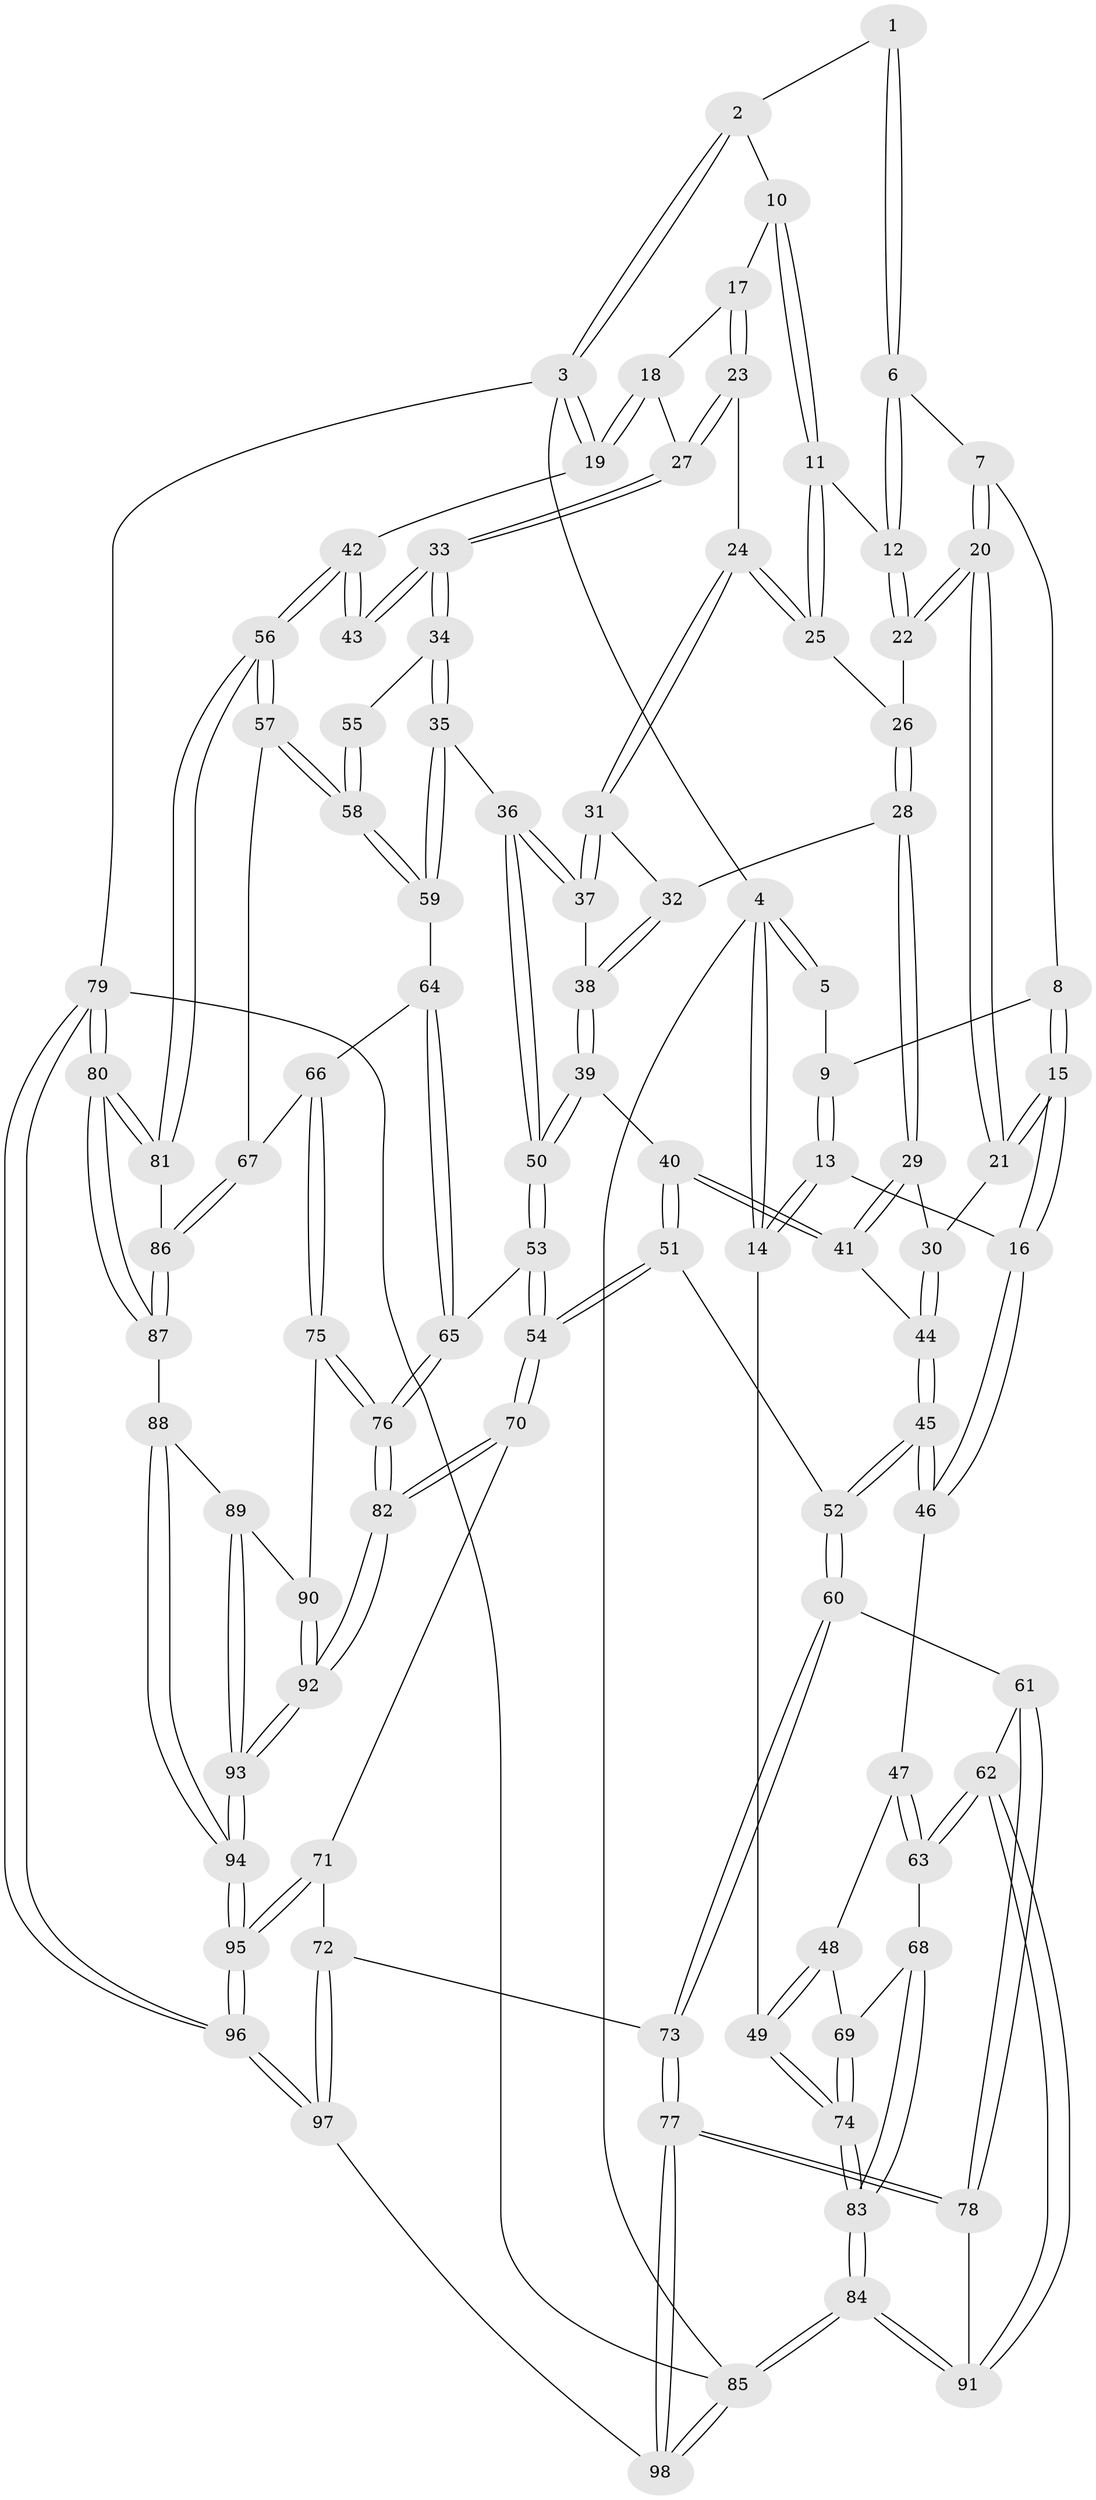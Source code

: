 // Generated by graph-tools (version 1.1) at 2025/27/03/09/25 03:27:11]
// undirected, 98 vertices, 242 edges
graph export_dot {
graph [start="1"]
  node [color=gray90,style=filled];
  1 [pos="+0.540247968956859+0"];
  2 [pos="+0.7036348145970722+0"];
  3 [pos="+1+0"];
  4 [pos="+0+0"];
  5 [pos="+0.2643236303709568+0"];
  6 [pos="+0.48962564536398956+0.10062200258511318"];
  7 [pos="+0.4706438799214101+0.10685250337533161"];
  8 [pos="+0.3277005808912759+0.07807794098105489"];
  9 [pos="+0.28224111013104874+0"];
  10 [pos="+0.7532553463407574+0.04517515007796174"];
  11 [pos="+0.6006674864276322+0.18153048747065995"];
  12 [pos="+0.4906067040236511+0.10155112300599495"];
  13 [pos="+0.060356846796336905+0.23416814746527"];
  14 [pos="+0+0.14584912428386915"];
  15 [pos="+0.247052903421525+0.30420455827493026"];
  16 [pos="+0.2039579633856457+0.3160222631668673"];
  17 [pos="+0.8301366868043418+0.11870644440666085"];
  18 [pos="+0.9043764210451705+0.16492335609967113"];
  19 [pos="+1+0.1621873440495447"];
  20 [pos="+0.35030255467026494+0.27456002541289104"];
  21 [pos="+0.28530953682519783+0.3069739041286797"];
  22 [pos="+0.466584762843558+0.2748449942079663"];
  23 [pos="+0.6494574023788882+0.29695796510032413"];
  24 [pos="+0.6467398374625768+0.29672492627913755"];
  25 [pos="+0.610602459245053+0.2542968485909585"];
  26 [pos="+0.5086555569665981+0.28674283399337325"];
  27 [pos="+0.7861868740956057+0.3395557118966978"];
  28 [pos="+0.48300996413171093+0.3861030438278428"];
  29 [pos="+0.45117216194732346+0.39926804834590196"];
  30 [pos="+0.3639149772227346+0.3703491387798882"];
  31 [pos="+0.643182410937434+0.30628156776884513"];
  32 [pos="+0.527299820409681+0.39912306085841065"];
  33 [pos="+0.8082423317696232+0.3900273272773276"];
  34 [pos="+0.7006062784115356+0.5402179351050314"];
  35 [pos="+0.6819896076257653+0.5512262709807695"];
  36 [pos="+0.6809330275464063+0.5511910686623209"];
  37 [pos="+0.6347680132627026+0.4555990020555094"];
  38 [pos="+0.5470574763116062+0.4392057669173429"];
  39 [pos="+0.4986553647805117+0.5122442747819711"];
  40 [pos="+0.4921906396690727+0.5119961807382463"];
  41 [pos="+0.46816044472920687+0.49223908061451477"];
  42 [pos="+1+0.4737923107733617"];
  43 [pos="+0.9994558956964181+0.47579251743073886"];
  44 [pos="+0.3886417245447116+0.5008186552522116"];
  45 [pos="+0.31253132847127835+0.5916957753630002"];
  46 [pos="+0.1955572110440306+0.5171527148237648"];
  47 [pos="+0.15954914723428845+0.5453596476169355"];
  48 [pos="+0+0.5628765235109949"];
  49 [pos="+0+0.5513047675277458"];
  50 [pos="+0.6215148463331042+0.5875746802380982"];
  51 [pos="+0.4257030423827737+0.6175640103319749"];
  52 [pos="+0.32834621945751774+0.6158027746132453"];
  53 [pos="+0.5934157905350141+0.6379763079752426"];
  54 [pos="+0.5301686117783915+0.6864631681567066"];
  55 [pos="+0.8732943692101157+0.5571615804089888"];
  56 [pos="+1+0.5576651241247089"];
  57 [pos="+0.8488591214117422+0.672707467641664"];
  58 [pos="+0.8445069274553647+0.6606633571109084"];
  59 [pos="+0.7194443385210985+0.6030340127853634"];
  60 [pos="+0.3239997106846915+0.6521802747307082"];
  61 [pos="+0.30852817358285833+0.6701789993186764"];
  62 [pos="+0.13430694735097362+0.7099380586488482"];
  63 [pos="+0.13286721946313682+0.7079065971526419"];
  64 [pos="+0.7324573866690904+0.6716521299810316"];
  65 [pos="+0.6691544976330412+0.7335242433107607"];
  66 [pos="+0.7551652496620961+0.7082634538606185"];
  67 [pos="+0.8488876755518405+0.7141360662236793"];
  68 [pos="+0.10139277980745319+0.7100374868364501"];
  69 [pos="+0.06963656041933497+0.6967279198762439"];
  70 [pos="+0.5102204496942484+0.7729911995416245"];
  71 [pos="+0.5053350323489288+0.7776377107221194"];
  72 [pos="+0.4724919599427089+0.8020990699621395"];
  73 [pos="+0.4210367739678405+0.8125252703893286"];
  74 [pos="+0+0.7855143142318907"];
  75 [pos="+0.7251147567503035+0.764315612589506"];
  76 [pos="+0.680097392998156+0.7664073615206187"];
  77 [pos="+0.33194661217584076+0.896762111186388"];
  78 [pos="+0.21494526713343+0.8327385892407336"];
  79 [pos="+1+1"];
  80 [pos="+1+0.8249151685832143"];
  81 [pos="+1+0.5653994033201445"];
  82 [pos="+0.6415524368755713+0.8179197221539964"];
  83 [pos="+0+1"];
  84 [pos="+0+1"];
  85 [pos="+0+1"];
  86 [pos="+0.8584044386633581+0.7330566128865345"];
  87 [pos="+0.8708171318317469+0.8032509096193319"];
  88 [pos="+0.8555867606893635+0.8191744900743617"];
  89 [pos="+0.7386045580864498+0.7746890365370593"];
  90 [pos="+0.73608821055129+0.77309157938938"];
  91 [pos="+0.1896528090792214+0.8312743243683074"];
  92 [pos="+0.6855286485144216+0.9428644188954944"];
  93 [pos="+0.7268213810334292+1"];
  94 [pos="+0.7351184343302808+1"];
  95 [pos="+0.7343192686581812+1"];
  96 [pos="+0.7305178319900218+1"];
  97 [pos="+0.6336207321219524+1"];
  98 [pos="+0.38410085604573185+1"];
  1 -- 2;
  1 -- 6;
  1 -- 6;
  2 -- 3;
  2 -- 3;
  2 -- 10;
  3 -- 4;
  3 -- 19;
  3 -- 19;
  3 -- 79;
  4 -- 5;
  4 -- 5;
  4 -- 14;
  4 -- 14;
  4 -- 85;
  5 -- 9;
  6 -- 7;
  6 -- 12;
  6 -- 12;
  7 -- 8;
  7 -- 20;
  7 -- 20;
  8 -- 9;
  8 -- 15;
  8 -- 15;
  9 -- 13;
  9 -- 13;
  10 -- 11;
  10 -- 11;
  10 -- 17;
  11 -- 12;
  11 -- 25;
  11 -- 25;
  12 -- 22;
  12 -- 22;
  13 -- 14;
  13 -- 14;
  13 -- 16;
  14 -- 49;
  15 -- 16;
  15 -- 16;
  15 -- 21;
  15 -- 21;
  16 -- 46;
  16 -- 46;
  17 -- 18;
  17 -- 23;
  17 -- 23;
  18 -- 19;
  18 -- 19;
  18 -- 27;
  19 -- 42;
  20 -- 21;
  20 -- 21;
  20 -- 22;
  20 -- 22;
  21 -- 30;
  22 -- 26;
  23 -- 24;
  23 -- 27;
  23 -- 27;
  24 -- 25;
  24 -- 25;
  24 -- 31;
  24 -- 31;
  25 -- 26;
  26 -- 28;
  26 -- 28;
  27 -- 33;
  27 -- 33;
  28 -- 29;
  28 -- 29;
  28 -- 32;
  29 -- 30;
  29 -- 41;
  29 -- 41;
  30 -- 44;
  30 -- 44;
  31 -- 32;
  31 -- 37;
  31 -- 37;
  32 -- 38;
  32 -- 38;
  33 -- 34;
  33 -- 34;
  33 -- 43;
  33 -- 43;
  34 -- 35;
  34 -- 35;
  34 -- 55;
  35 -- 36;
  35 -- 59;
  35 -- 59;
  36 -- 37;
  36 -- 37;
  36 -- 50;
  36 -- 50;
  37 -- 38;
  38 -- 39;
  38 -- 39;
  39 -- 40;
  39 -- 50;
  39 -- 50;
  40 -- 41;
  40 -- 41;
  40 -- 51;
  40 -- 51;
  41 -- 44;
  42 -- 43;
  42 -- 43;
  42 -- 56;
  42 -- 56;
  44 -- 45;
  44 -- 45;
  45 -- 46;
  45 -- 46;
  45 -- 52;
  45 -- 52;
  46 -- 47;
  47 -- 48;
  47 -- 63;
  47 -- 63;
  48 -- 49;
  48 -- 49;
  48 -- 69;
  49 -- 74;
  49 -- 74;
  50 -- 53;
  50 -- 53;
  51 -- 52;
  51 -- 54;
  51 -- 54;
  52 -- 60;
  52 -- 60;
  53 -- 54;
  53 -- 54;
  53 -- 65;
  54 -- 70;
  54 -- 70;
  55 -- 58;
  55 -- 58;
  56 -- 57;
  56 -- 57;
  56 -- 81;
  56 -- 81;
  57 -- 58;
  57 -- 58;
  57 -- 67;
  58 -- 59;
  58 -- 59;
  59 -- 64;
  60 -- 61;
  60 -- 73;
  60 -- 73;
  61 -- 62;
  61 -- 78;
  61 -- 78;
  62 -- 63;
  62 -- 63;
  62 -- 91;
  62 -- 91;
  63 -- 68;
  64 -- 65;
  64 -- 65;
  64 -- 66;
  65 -- 76;
  65 -- 76;
  66 -- 67;
  66 -- 75;
  66 -- 75;
  67 -- 86;
  67 -- 86;
  68 -- 69;
  68 -- 83;
  68 -- 83;
  69 -- 74;
  69 -- 74;
  70 -- 71;
  70 -- 82;
  70 -- 82;
  71 -- 72;
  71 -- 95;
  71 -- 95;
  72 -- 73;
  72 -- 97;
  72 -- 97;
  73 -- 77;
  73 -- 77;
  74 -- 83;
  74 -- 83;
  75 -- 76;
  75 -- 76;
  75 -- 90;
  76 -- 82;
  76 -- 82;
  77 -- 78;
  77 -- 78;
  77 -- 98;
  77 -- 98;
  78 -- 91;
  79 -- 80;
  79 -- 80;
  79 -- 96;
  79 -- 96;
  79 -- 85;
  80 -- 81;
  80 -- 81;
  80 -- 87;
  80 -- 87;
  81 -- 86;
  82 -- 92;
  82 -- 92;
  83 -- 84;
  83 -- 84;
  84 -- 85;
  84 -- 85;
  84 -- 91;
  84 -- 91;
  85 -- 98;
  85 -- 98;
  86 -- 87;
  86 -- 87;
  87 -- 88;
  88 -- 89;
  88 -- 94;
  88 -- 94;
  89 -- 90;
  89 -- 93;
  89 -- 93;
  90 -- 92;
  90 -- 92;
  92 -- 93;
  92 -- 93;
  93 -- 94;
  93 -- 94;
  94 -- 95;
  94 -- 95;
  95 -- 96;
  95 -- 96;
  96 -- 97;
  96 -- 97;
  97 -- 98;
}

